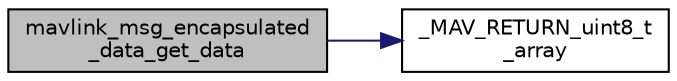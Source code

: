 digraph "mavlink_msg_encapsulated_data_get_data"
{
 // INTERACTIVE_SVG=YES
  edge [fontname="Helvetica",fontsize="10",labelfontname="Helvetica",labelfontsize="10"];
  node [fontname="Helvetica",fontsize="10",shape=record];
  rankdir="LR";
  Node1 [label="mavlink_msg_encapsulated\l_data_get_data",height=0.2,width=0.4,color="black", fillcolor="grey75", style="filled", fontcolor="black"];
  Node1 -> Node2 [color="midnightblue",fontsize="10",style="solid",fontname="Helvetica"];
  Node2 [label="_MAV_RETURN_uint8_t\l_array",height=0.2,width=0.4,color="black", fillcolor="white", style="filled",URL="$protocol_8h.html#a0577ed5da38b4eed5472e27dc94026c3"];
}
